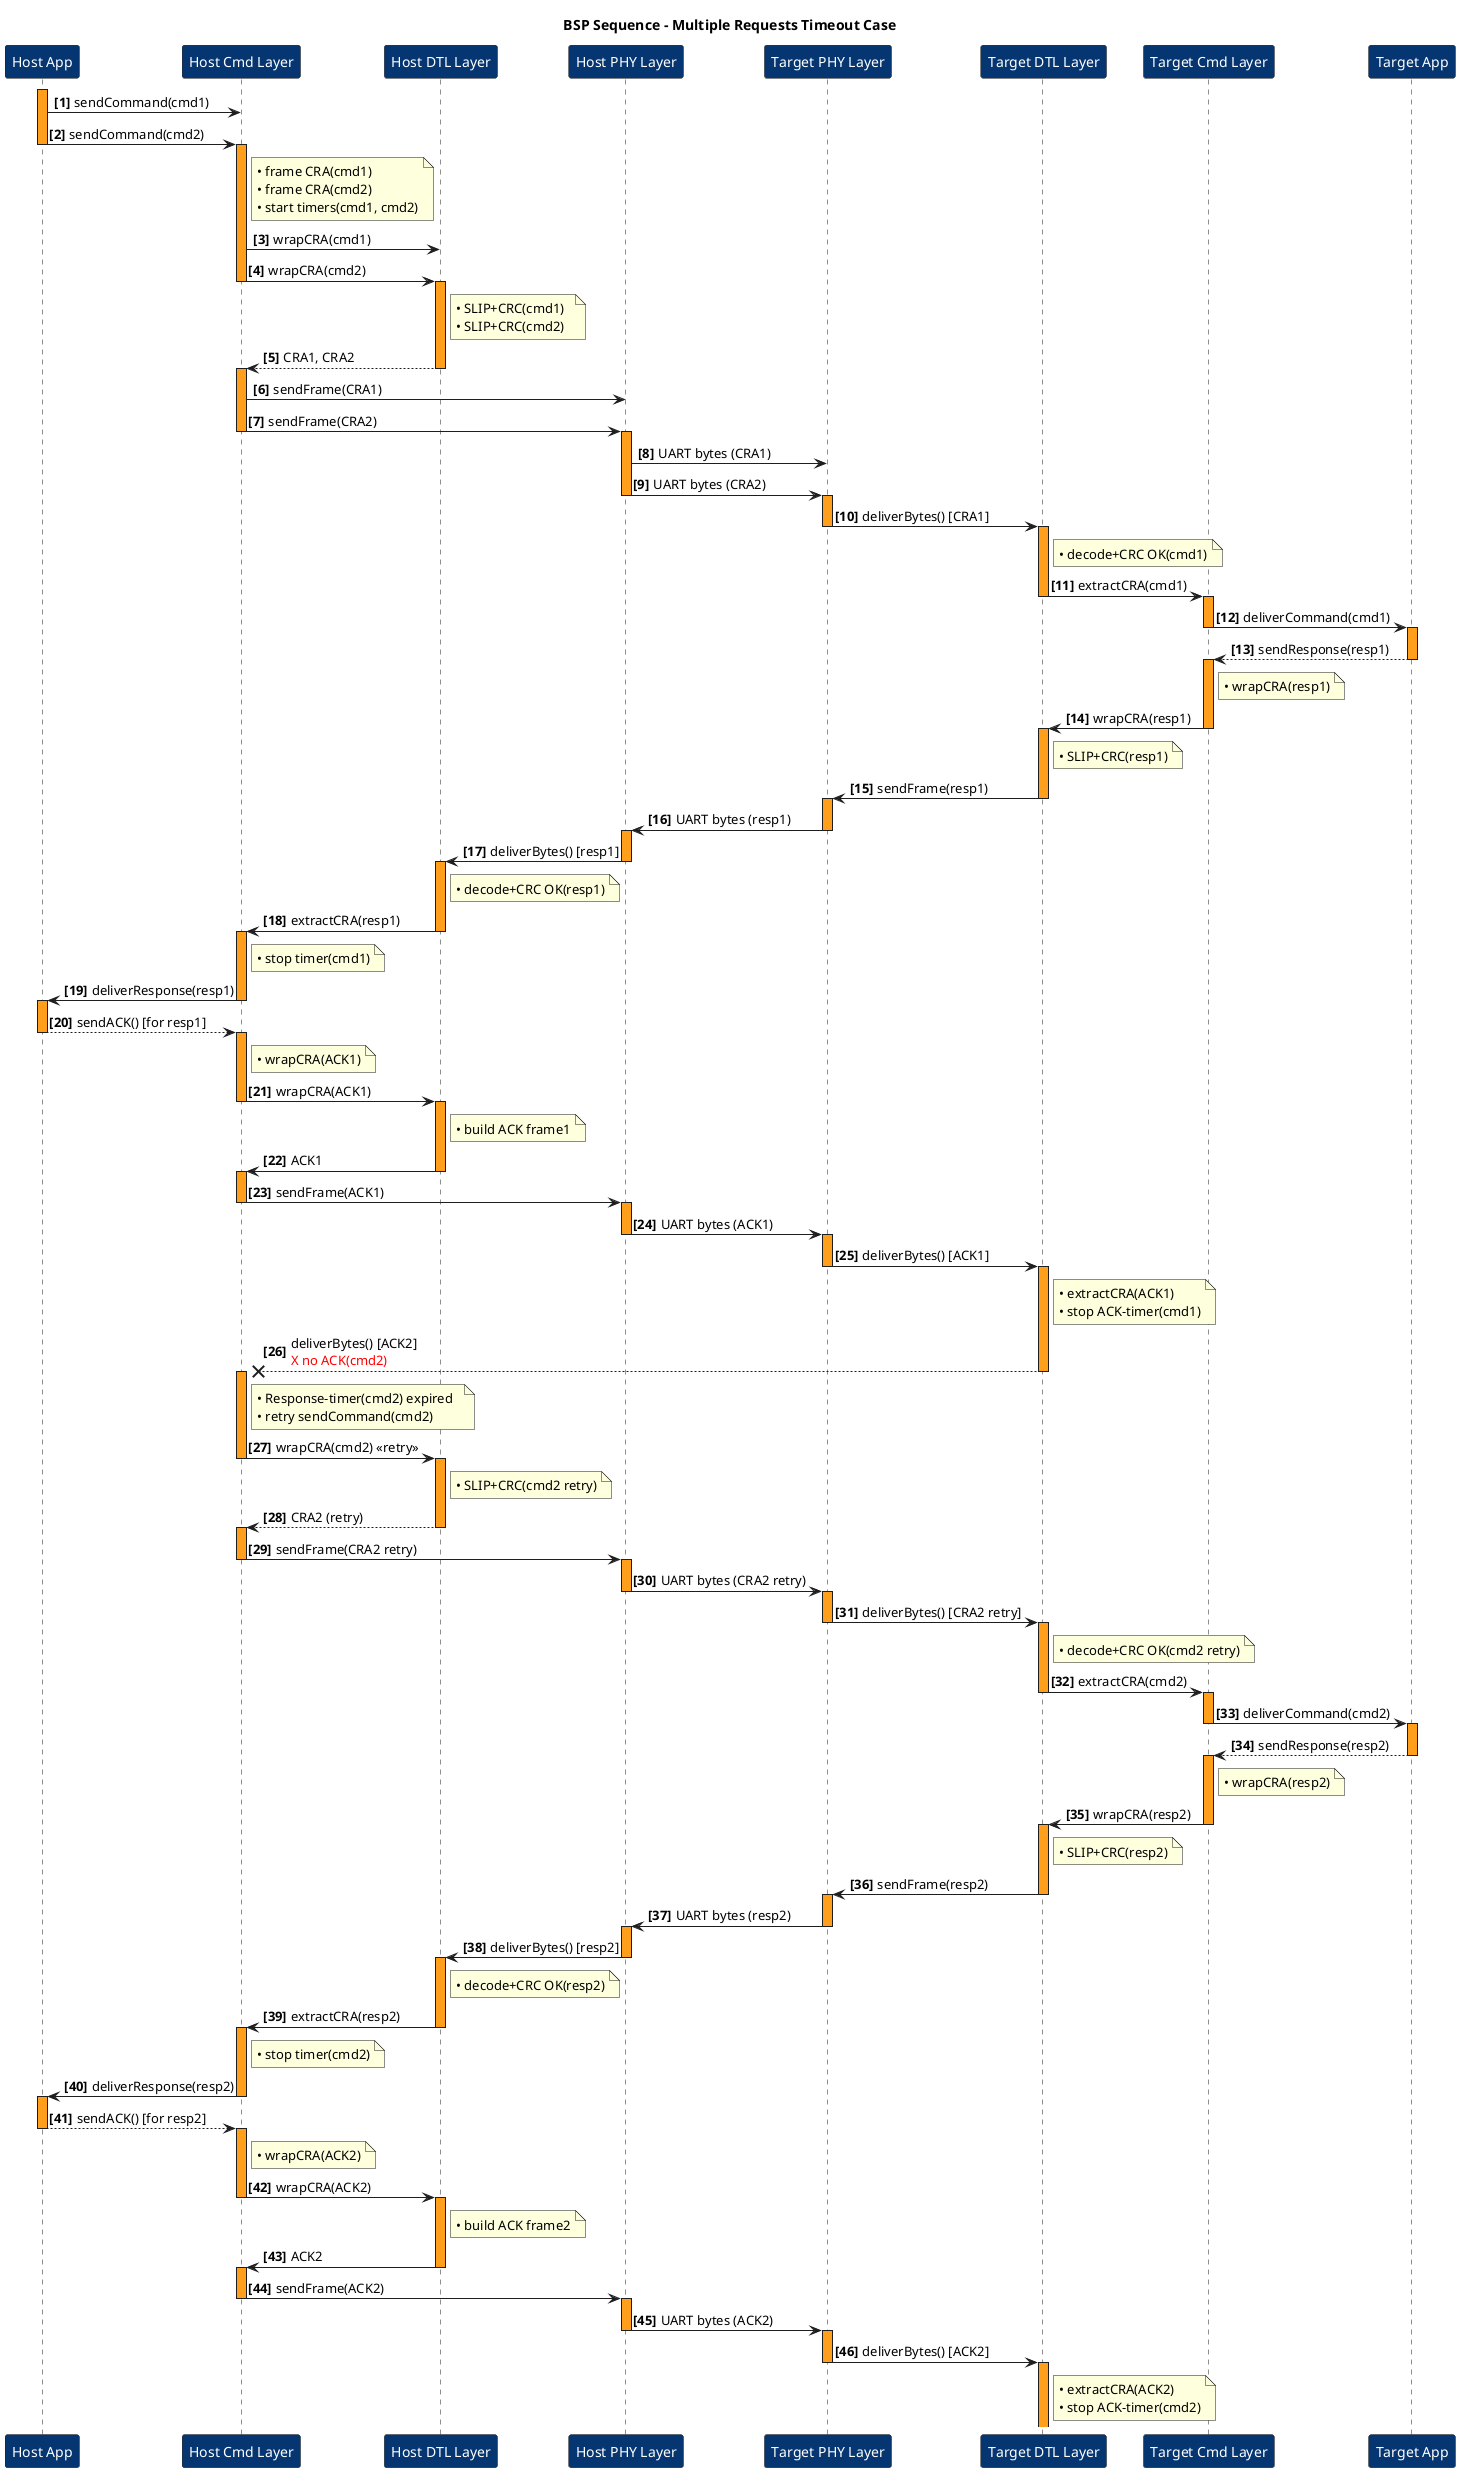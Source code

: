 @startuml MultipleRequestsTimeout

'──────────────────────── Visual settings ────────────────────────
skinparam ParticipantPadding 120 '
skinparam participant {
    BackgroundColor #053671
    BorderColor     #1e1e1e
    FontColor       white
}
skinparam sequence {
    ArrowColor                 #1e1e1e
    LifeLineBorderColor        #1e1e1e
    LifeLineBackgroundColor    #ff9f1c
    ParticipantBorderColor     #1e1e1e
    ParticipantBackgroundColor #053671
    ParticipantFontColor       white
}

title **BSP Sequence – Multiple Requests Timeout Case**

participant "Host App"         as HA
participant "Host Cmd Layer"   as HC
participant "Host DTL Layer"   as HD
participant "Host PHY Layer"   as HP
participant "Target PHY Layer" as TP
participant "Target DTL Layer" as TD
participant "Target Cmd Layer" as TC
participant "Target App"       as TA

autonumber "<b>[0]</b>"

'─── 1) Host issues two commands ────────────────────────────────
activate HA
HA -> HC : sendCommand(cmd1)
HA -> HC : sendCommand(cmd2)
deactivate HA

activate HC
note right of HC
  • frame CRA(cmd1)  
  • frame CRA(cmd2)  
  • start timers(cmd1, cmd2)
end note

'─── 2) Wrap & send both via DTL/PHY ─────────────────────────────
HC -> HD : wrapCRA(cmd1)
HC -> HD : wrapCRA(cmd2)
deactivate HC

activate HD
note right of HD
  • SLIP+CRC(cmd1)  
  • SLIP+CRC(cmd2)
end note
HD --> HC : CRA1, CRA2
deactivate HD

activate HC
HC -> HP : sendFrame(CRA1)
HC -> HP : sendFrame(CRA2)
deactivate HC

activate HP
HP -> TP : UART bytes (CRA1)
HP -> TP : UART bytes (CRA2)
deactivate HP

'─── 3) Target handles only cmd1 initially ───────────────────────
activate TP
TP -> TD : deliverBytes() [CRA1]
deactivate TP

activate TD
note right of TD
  • decode+CRC OK(cmd1)
end note
TD -> TC : extractCRA(cmd1)
deactivate TD

activate TC
TC -> TA : deliverCommand(cmd1)
deactivate TC

activate TA
TA --> TC : sendResponse(resp1)
deactivate TA

activate TC
note right of TC
  • wrapCRA(resp1)
end note
TC -> TD : wrapCRA(resp1)
deactivate TC

activate TD
note right of TD
  • SLIP+CRC(resp1)
end note
TD -> TP : sendFrame(resp1)
deactivate TD

activate TP
TP -> HP : UART bytes (resp1)
deactivate TP

'─── 4) Host processes resp1 ────────────────────────────────────
activate HP
HP -> HD : deliverBytes() [resp1]
deactivate HP

activate HD
note right of HD
  • decode+CRC OK(resp1)
end note
HD -> HC : extractCRA(resp1)
deactivate HD

activate HC
note right of HC
  • stop timer(cmd1)
end note
HC -> HA : deliverResponse(resp1)
deactivate HC

activate HA
HA --> HC : sendACK() [for resp1]
deactivate HA

activate HC
note right of HC
  • wrapCRA(ACK1)
end note
HC -> HD : wrapCRA(ACK1)
deactivate HC

activate HD
note right of HD
  • build ACK frame1
end note
HD -> HC : ACK1
deactivate HD

activate HC
HC -> HP : sendFrame(ACK1)
deactivate HC

activate HP
HP -> TP : UART bytes (ACK1)
deactivate HP

activate TP
TP -> TD : deliverBytes() [ACK1]
deactivate TP

activate TD
note right of TD
  • extractCRA(ACK1)  
  • stop ACK-timer(cmd1)
end note
deactivate TD

'─── 5) ACK for cmd2 never arrives (we show a dotted X) ─────────
TD --x HC : deliverBytes() [ACK2]\n<color:red>X no ACK(cmd2)</color>
deactivate TD

'─── 6) Timer for cmd2 expires & host retries ────────────────────
activate HC
note right of HC
  • Response-timer(cmd2) expired  
  • retry sendCommand(cmd2)
end note
HC -> HD : wrapCRA(cmd2) «retry»
deactivate HC

activate HD
note right of HD
  • SLIP+CRC(cmd2 retry)
end note
HD --> HC : CRA2 (retry)
deactivate HD

activate HC
HC -> HP : sendFrame(CRA2 retry)
deactivate HC

activate HP
HP -> TP : UART bytes (CRA2 retry)
deactivate HP

'─── 7) Target processes cmd2 retry ──────────────────────────────
activate TP
TP -> TD : deliverBytes() [CRA2 retry]
deactivate TP

activate TD
note right of TD
  • decode+CRC OK(cmd2 retry)
end note
TD -> TC : extractCRA(cmd2)
deactivate TD

activate TC
TC -> TA : deliverCommand(cmd2)
deactivate TC

activate TA
TA --> TC : sendResponse(resp2)
deactivate TA

activate TC
note right of TC
  • wrapCRA(resp2)
end note
TC -> TD : wrapCRA(resp2)
deactivate TC

activate TD
note right of TD
  • SLIP+CRC(resp2)
end note
TD -> TP : sendFrame(resp2)
deactivate TD

activate TP
TP -> HP : UART bytes (resp2)
deactivate TP

'─── 8) Host processes resp2 ────────────────────────────────────
activate HP
HP -> HD : deliverBytes() [resp2]
deactivate HP

activate HD
note right of HD
  • decode+CRC OK(resp2)
end note
HD -> HC : extractCRA(resp2)
deactivate HD

activate HC
note right of HC
  • stop timer(cmd2)
end note
HC -> HA : deliverResponse(resp2)
deactivate HC

activate HA
HA --> HC : sendACK() [for resp2]
deactivate HA

activate HC
note right of HC
  • wrapCRA(ACK2)
end note
HC -> HD : wrapCRA(ACK2)
deactivate HC

activate HD
note right of HD
  • build ACK frame2
end note
HD -> HC : ACK2
deactivate HD

activate HC
HC -> HP : sendFrame(ACK2)
deactivate HC

activate HP
HP -> TP : UART bytes (ACK2)
deactivate HP

activate TP
TP -> TD : deliverBytes() [ACK2]
deactivate TP

activate TD
note right of TD
  • extractCRA(ACK2)  
  • stop ACK-timer(cmd2)
end note
deactivate TD

@enduml
